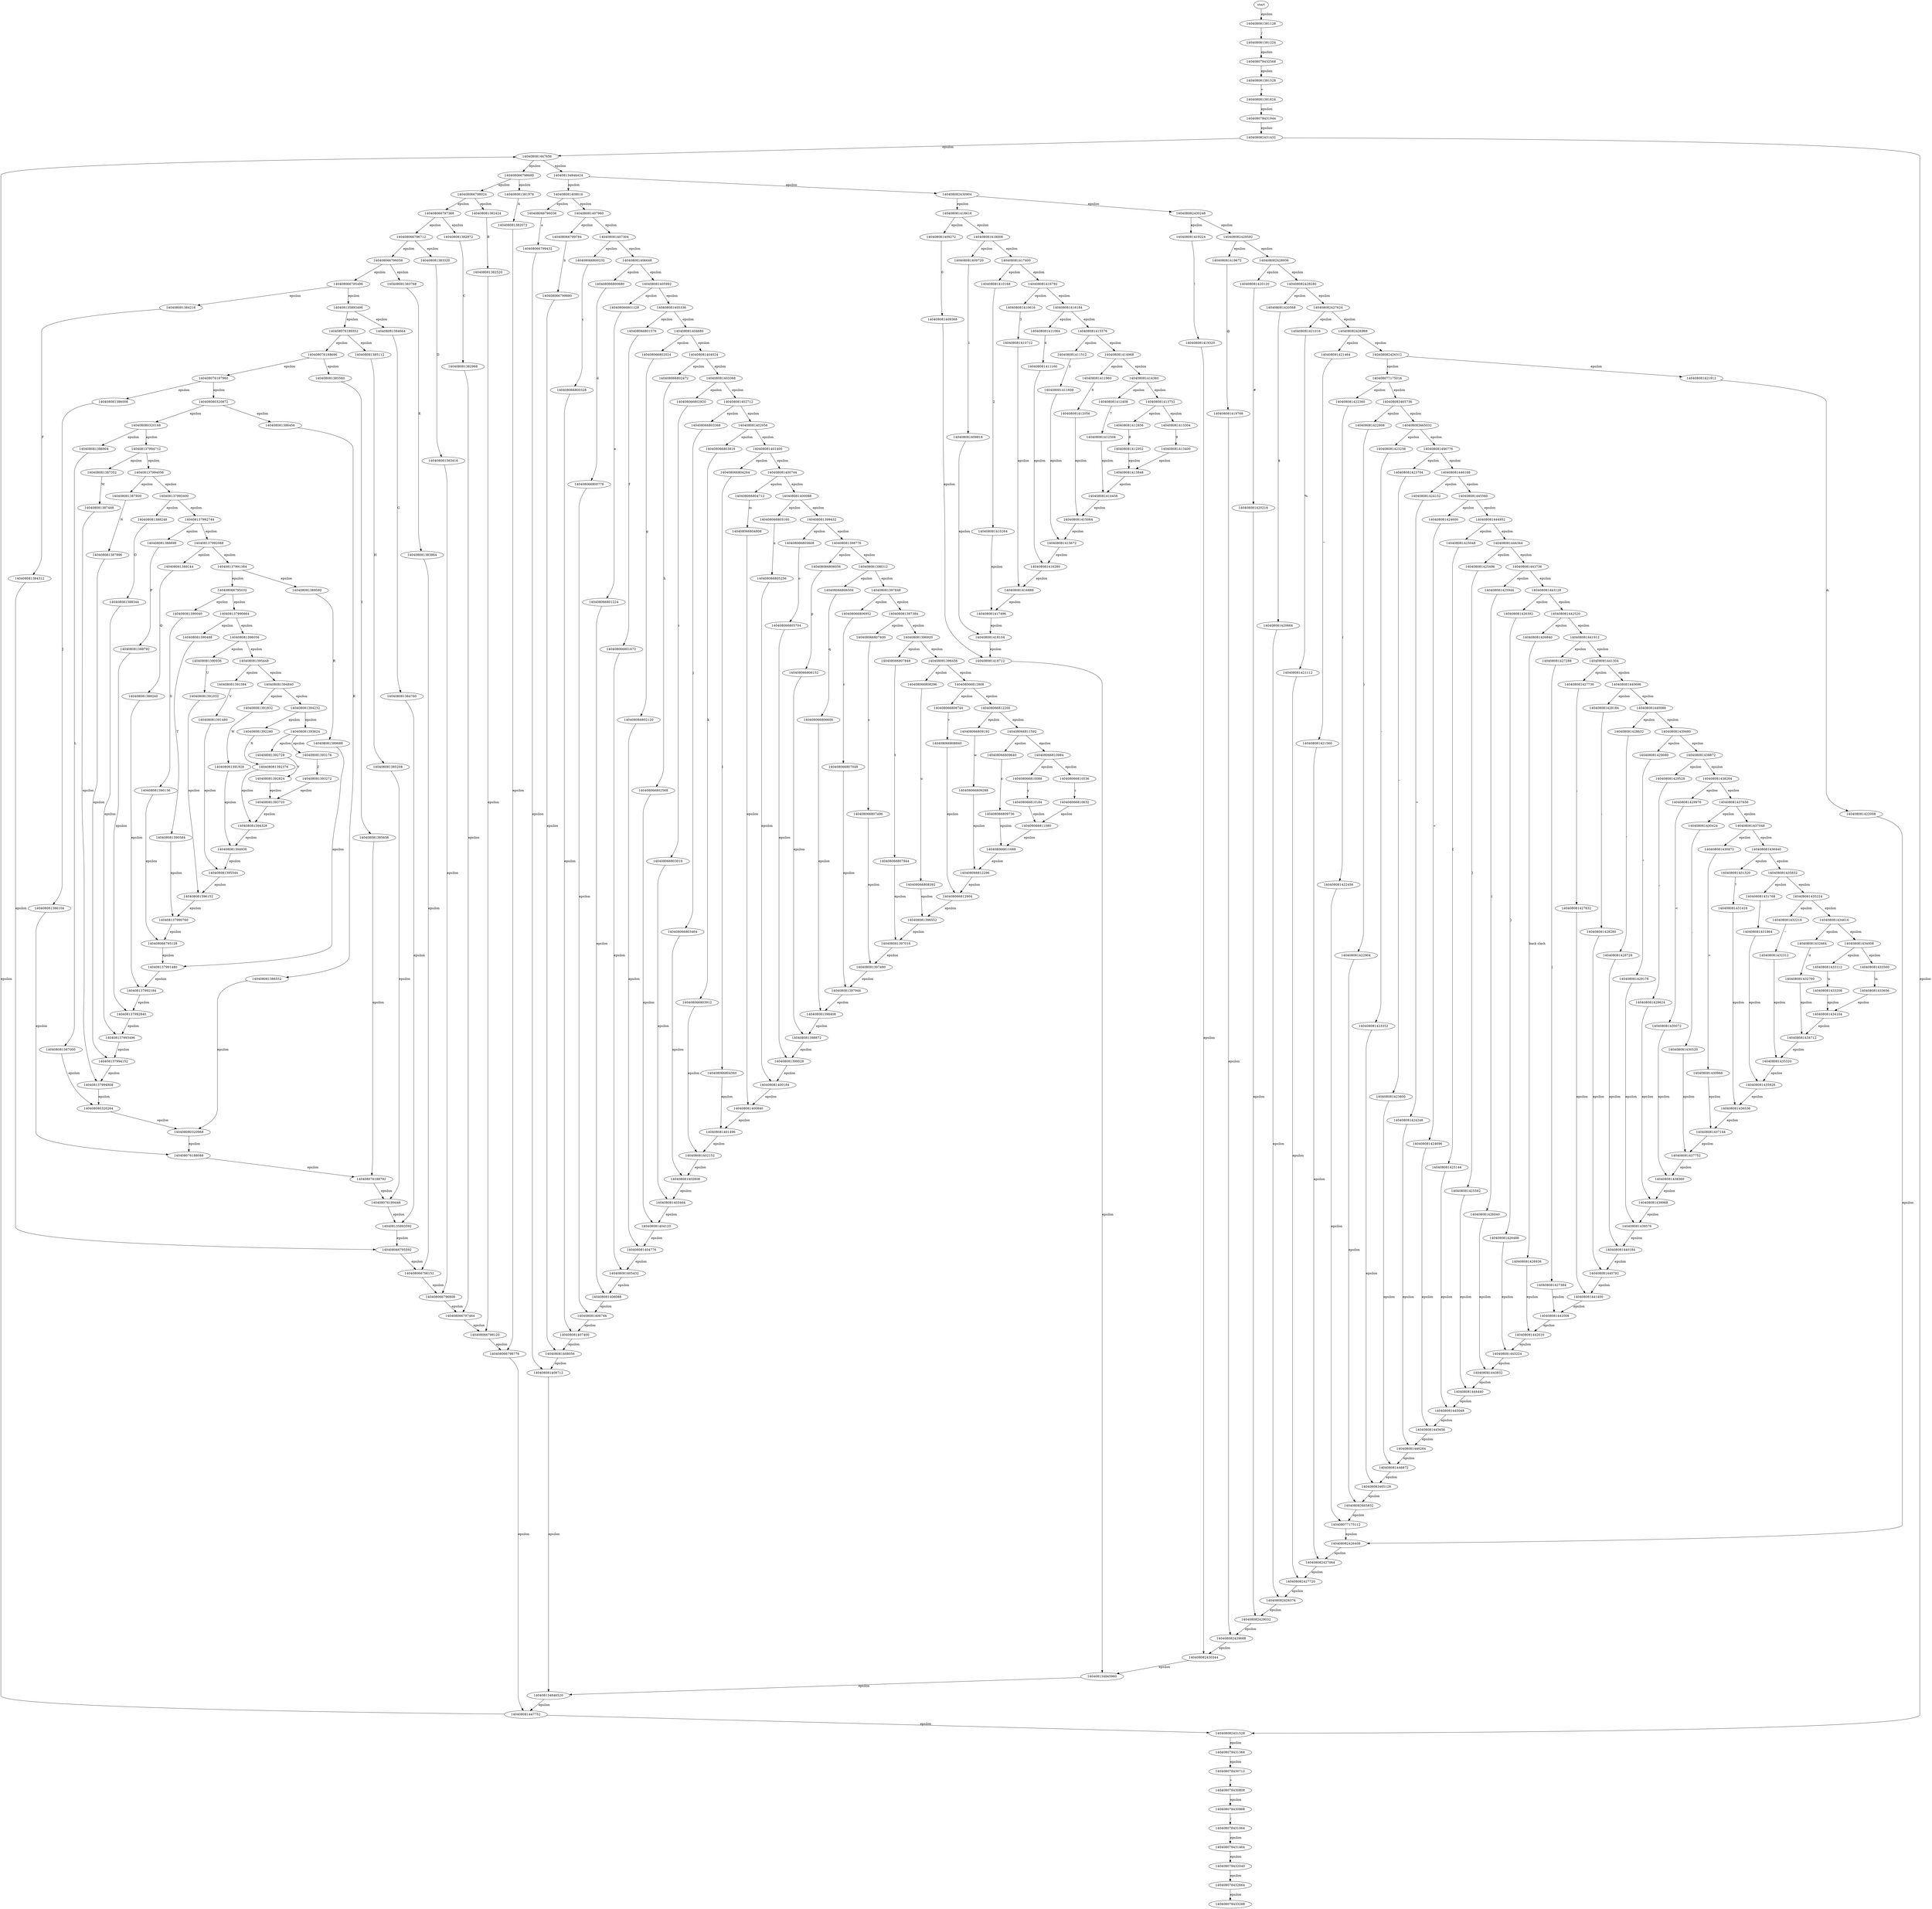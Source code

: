 //	File[/Users/lee/Main/Proj/On_BJTU/Compiler_Projects/LiaLEX/fa.cpp] Line[172]	2022-09-29 19:30
digraph NFA{ 
140408078433192 [label = start] 
140408066795032 -> 140408081390040 [label = "epsilon" ] 
140408066795032 -> 140408137990664 [label = "epsilon" ] 
140408066795128 -> 140408137991480 [label = "epsilon" ] 
140408066795496 -> 140408081384216 [label = "epsilon" ] 
140408066795496 -> 140408135893496 [label = "epsilon" ] 
140408066795592 -> 140408066796152 [label = "epsilon" ] 
140408066796056 -> 140408081383768 [label = "epsilon" ] 
140408066796056 -> 140408066795496 [label = "epsilon" ] 
140408066796152 -> 140408066796808 [label = "epsilon" ] 
140408066796712 -> 140408081383320 [label = "epsilon" ] 
140408066796712 -> 140408066796056 [label = "epsilon" ] 
140408066796808 -> 140408066797464 [label = "epsilon" ] 
140408066797368 -> 140408081382872 [label = "epsilon" ] 
140408066797368 -> 140408066796712 [label = "epsilon" ] 
140408066797464 -> 140408066798120 [label = "epsilon" ] 
140408066798024 -> 140408081382424 [label = "epsilon" ] 
140408066798024 -> 140408066797368 [label = "epsilon" ] 
140408066798120 -> 140408066798776 [label = "epsilon" ] 
140408066798680 -> 140408081381976 [label = "epsilon" ] 
140408066798680 -> 140408066798024 [label = "epsilon" ] 
140408066798776 -> 140408081447752 [label = "epsilon" ] 
140408066799336 -> 140408066799432 [label = "a" ] 
140408066799432 -> 140408081408712 [label = "epsilon" ] 
140408066799784 -> 140408066799880 [label = "b" ] 
140408066799880 -> 140408081408056 [label = "epsilon" ] 
140408066800232 -> 140408066800328 [label = "c" ] 
140408066800328 -> 140408081407400 [label = "epsilon" ] 
140408066800680 -> 140408066800776 [label = "d" ] 
140408066800776 -> 140408081406744 [label = "epsilon" ] 
140408066801128 -> 140408066801224 [label = "e" ] 
140408066801224 -> 140408081406088 [label = "epsilon" ] 
140408066801576 -> 140408066801672 [label = "f" ] 
140408066801672 -> 140408081405432 [label = "epsilon" ] 
140408066802024 -> 140408066802120 [label = "g" ] 
140408066802120 -> 140408081404776 [label = "epsilon" ] 
140408066802472 -> 140408066802568 [label = "h" ] 
140408066802568 -> 140408081404120 [label = "epsilon" ] 
140408066802920 -> 140408066803016 [label = "i" ] 
140408066803016 -> 140408081403464 [label = "epsilon" ] 
140408066803368 -> 140408066803464 [label = "j" ] 
140408066803464 -> 140408081402808 [label = "epsilon" ] 
140408066803816 -> 140408066803912 [label = "k" ] 
140408066803912 -> 140408081402152 [label = "epsilon" ] 
140408066804264 -> 140408066804360 [label = "l" ] 
140408066804360 -> 140408081401496 [label = "epsilon" ] 
140408066804712 -> 140408066804808 [label = "m" ] 
140408066804808 -> 140408081400840 [label = "epsilon" ] 
140408066805160 -> 140408066805256 [label = "n" ] 
140408066805256 -> 140408081400184 [label = "epsilon" ] 
140408066805608 -> 140408066805704 [label = "o" ] 
140408066805704 -> 140408081399528 [label = "epsilon" ] 
140408066806056 -> 140408066806152 [label = "p" ] 
140408066806152 -> 140408081398872 [label = "epsilon" ] 
140408066806504 -> 140408066806600 [label = "q" ] 
140408066806600 -> 140408081398408 [label = "epsilon" ] 
140408066806952 -> 140408066807048 [label = "r" ] 
140408066807048 -> 140408081397944 [label = "epsilon" ] 
140408066807400 -> 140408066807496 [label = "s" ] 
140408066807496 -> 140408081397480 [label = "epsilon" ] 
140408066807848 -> 140408066807944 [label = "t" ] 
140408066807944 -> 140408081397016 [label = "epsilon" ] 
140408066808296 -> 140408066808392 [label = "u" ] 
140408066808392 -> 140408081396552 [label = "epsilon" ] 
140408066808744 -> 140408066808840 [label = "v" ] 
140408066808840 -> 140408066812904 [label = "epsilon" ] 
140408066809192 -> 140408066809288 [label = "w" ] 
140408066809288 -> 140408066812296 [label = "epsilon" ] 
140408066809640 -> 140408066809736 [label = "x" ] 
140408066809736 -> 140408066811688 [label = "epsilon" ] 
140408066810088 -> 140408066810184 [label = "y" ] 
140408066810184 -> 140408066811080 [label = "epsilon" ] 
140408066810536 -> 140408066810632 [label = "z" ] 
140408066810632 -> 140408066811080 [label = "epsilon" ] 
140408066810984 -> 140408066810088 [label = "epsilon" ] 
140408066810984 -> 140408066810536 [label = "epsilon" ] 
140408066811080 -> 140408066811688 [label = "epsilon" ] 
140408066811592 -> 140408066809640 [label = "epsilon" ] 
140408066811592 -> 140408066810984 [label = "epsilon" ] 
140408066811688 -> 140408066812296 [label = "epsilon" ] 
140408066812200 -> 140408066809192 [label = "epsilon" ] 
140408066812200 -> 140408066811592 [label = "epsilon" ] 
140408066812296 -> 140408066812904 [label = "epsilon" ] 
140408066812808 -> 140408066808744 [label = "epsilon" ] 
140408066812808 -> 140408066812200 [label = "epsilon" ] 
140408066812904 -> 140408081396552 [label = "epsilon" ] 
140408076187960 -> 140408081386008 [label = "epsilon" ] 
140408076187960 -> 140408080320872 [label = "epsilon" ] 
140408076188088 -> 140408076188792 [label = "epsilon" ] 
140408076188696 -> 140408081385560 [label = "epsilon" ] 
140408076188696 -> 140408076187960 [label = "epsilon" ] 
140408076188792 -> 140408076189448 [label = "epsilon" ] 
140408076189352 -> 140408081385112 [label = "epsilon" ] 
140408076189352 -> 140408076188696 [label = "epsilon" ] 
140408076189448 -> 140408135893592 [label = "epsilon" ] 
140408077175016 -> 140408081422360 [label = "epsilon" ] 
140408077175016 -> 140408083465736 [label = "epsilon" ] 
140408077175112 -> 140408082426408 [label = "epsilon" ] 
140408078430712 -> 140408078430808 [label = "*" ] 
140408078430808 -> 140408078430968 [label = "epsilon" ] 
140408078430968 -> 140408078431064 [label = "/" ] 
140408078431064 -> 140408078431464 [label = "epsilon" ] 
140408078431368 -> 140408078430712 [label = "epsilon" ] 
140408078431464 -> 140408078432040 [label = "epsilon" ] 
140408078431944 -> 140408082431432 [label = "epsilon" ] 
140408078432040 -> 140408078432664 [label = "epsilon" ] 
140408078432568 -> 140408081381528 [label = "epsilon" ] 
140408078432664 -> 140408078433288 [label = "epsilon" ] 
140408078433192 -> 140408081381128 [label = "epsilon" ] 
140408080320168 -> 140408081386904 [label = "epsilon" ] 
140408080320168 -> 140408137994712 [label = "epsilon" ] 
140408080320264 -> 140408080320968 [label = "epsilon" ] 
140408080320872 -> 140408081386456 [label = "epsilon" ] 
140408080320872 -> 140408080320168 [label = "epsilon" ] 
140408080320968 -> 140408076188088 [label = "epsilon" ] 
140408081381128 -> 140408081381224 [label = "/" ] 
140408081381224 -> 140408078432568 [label = "epsilon" ] 
140408081381528 -> 140408081381624 [label = "*" ] 
140408081381624 -> 140408078431944 [label = "epsilon" ] 
140408081381976 -> 140408081382072 [label = "A" ] 
140408081382072 -> 140408066798776 [label = "epsilon" ] 
140408081382424 -> 140408081382520 [label = "B" ] 
140408081382520 -> 140408066798120 [label = "epsilon" ] 
140408081382872 -> 140408081382968 [label = "C" ] 
140408081382968 -> 140408066797464 [label = "epsilon" ] 
140408081383320 -> 140408081383416 [label = "D" ] 
140408081383416 -> 140408066796808 [label = "epsilon" ] 
140408081383768 -> 140408081383864 [label = "E" ] 
140408081383864 -> 140408066796152 [label = "epsilon" ] 
140408081384216 -> 140408081384312 [label = "F" ] 
140408081384312 -> 140408066795592 [label = "epsilon" ] 
140408081384664 -> 140408081384760 [label = "G" ] 
140408081384760 -> 140408135893592 [label = "epsilon" ] 
140408081385112 -> 140408081385208 [label = "H" ] 
140408081385208 -> 140408076189448 [label = "epsilon" ] 
140408081385560 -> 140408081385656 [label = "I" ] 
140408081385656 -> 140408076188792 [label = "epsilon" ] 
140408081386008 -> 140408081386104 [label = "J" ] 
140408081386104 -> 140408076188088 [label = "epsilon" ] 
140408081386456 -> 140408081386552 [label = "K" ] 
140408081386552 -> 140408080320968 [label = "epsilon" ] 
140408081386904 -> 140408081387000 [label = "L" ] 
140408081387000 -> 140408080320264 [label = "epsilon" ] 
140408081387352 -> 140408081387448 [label = "M" ] 
140408081387448 -> 140408137994808 [label = "epsilon" ] 
140408081387800 -> 140408081387896 [label = "N" ] 
140408081387896 -> 140408137994152 [label = "epsilon" ] 
140408081388248 -> 140408081388344 [label = "O" ] 
140408081388344 -> 140408137993496 [label = "epsilon" ] 
140408081388696 -> 140408081388792 [label = "P" ] 
140408081388792 -> 140408137992840 [label = "epsilon" ] 
140408081389144 -> 140408081389240 [label = "Q" ] 
140408081389240 -> 140408137992184 [label = "epsilon" ] 
140408081389592 -> 140408081389688 [label = "R" ] 
140408081389688 -> 140408137991480 [label = "epsilon" ] 
140408081390040 -> 140408081390136 [label = "S" ] 
140408081390136 -> 140408066795128 [label = "epsilon" ] 
140408081390488 -> 140408081390584 [label = "T" ] 
140408081390584 -> 140408137990760 [label = "epsilon" ] 
140408081390936 -> 140408081391032 [label = "U" ] 
140408081391032 -> 140408081396152 [label = "epsilon" ] 
140408081391384 -> 140408081391480 [label = "V" ] 
140408081391480 -> 140408081395544 [label = "epsilon" ] 
140408081391832 -> 140408081391928 [label = "W" ] 
140408081391928 -> 140408081394936 [label = "epsilon" ] 
140408081392280 -> 140408081392376 [label = "X" ] 
140408081392376 -> 140408081394328 [label = "epsilon" ] 
140408081392728 -> 140408081392824 [label = "Y" ] 
140408081392824 -> 140408081393720 [label = "epsilon" ] 
140408081393176 -> 140408081393272 [label = "Z" ] 
140408081393272 -> 140408081393720 [label = "epsilon" ] 
140408081393624 -> 140408081392728 [label = "epsilon" ] 
140408081393624 -> 140408081393176 [label = "epsilon" ] 
140408081393720 -> 140408081394328 [label = "epsilon" ] 
140408081394232 -> 140408081392280 [label = "epsilon" ] 
140408081394232 -> 140408081393624 [label = "epsilon" ] 
140408081394328 -> 140408081394936 [label = "epsilon" ] 
140408081394840 -> 140408081391832 [label = "epsilon" ] 
140408081394840 -> 140408081394232 [label = "epsilon" ] 
140408081394936 -> 140408081395544 [label = "epsilon" ] 
140408081395448 -> 140408081391384 [label = "epsilon" ] 
140408081395448 -> 140408081394840 [label = "epsilon" ] 
140408081395544 -> 140408081396152 [label = "epsilon" ] 
140408081396056 -> 140408081390936 [label = "epsilon" ] 
140408081396056 -> 140408081395448 [label = "epsilon" ] 
140408081396152 -> 140408137990760 [label = "epsilon" ] 
140408081396456 -> 140408066808296 [label = "epsilon" ] 
140408081396456 -> 140408066812808 [label = "epsilon" ] 
140408081396552 -> 140408081397016 [label = "epsilon" ] 
140408081396920 -> 140408066807848 [label = "epsilon" ] 
140408081396920 -> 140408081396456 [label = "epsilon" ] 
140408081397016 -> 140408081397480 [label = "epsilon" ] 
140408081397384 -> 140408066807400 [label = "epsilon" ] 
140408081397384 -> 140408081396920 [label = "epsilon" ] 
140408081397480 -> 140408081397944 [label = "epsilon" ] 
140408081397848 -> 140408066806952 [label = "epsilon" ] 
140408081397848 -> 140408081397384 [label = "epsilon" ] 
140408081397944 -> 140408081398408 [label = "epsilon" ] 
140408081398312 -> 140408066806504 [label = "epsilon" ] 
140408081398312 -> 140408081397848 [label = "epsilon" ] 
140408081398408 -> 140408081398872 [label = "epsilon" ] 
140408081398776 -> 140408066806056 [label = "epsilon" ] 
140408081398776 -> 140408081398312 [label = "epsilon" ] 
140408081398872 -> 140408081399528 [label = "epsilon" ] 
140408081399432 -> 140408066805608 [label = "epsilon" ] 
140408081399432 -> 140408081398776 [label = "epsilon" ] 
140408081399528 -> 140408081400184 [label = "epsilon" ] 
140408081400088 -> 140408066805160 [label = "epsilon" ] 
140408081400088 -> 140408081399432 [label = "epsilon" ] 
140408081400184 -> 140408081400840 [label = "epsilon" ] 
140408081400744 -> 140408066804712 [label = "epsilon" ] 
140408081400744 -> 140408081400088 [label = "epsilon" ] 
140408081400840 -> 140408081401496 [label = "epsilon" ] 
140408081401400 -> 140408066804264 [label = "epsilon" ] 
140408081401400 -> 140408081400744 [label = "epsilon" ] 
140408081401496 -> 140408081402152 [label = "epsilon" ] 
140408081402056 -> 140408066803816 [label = "epsilon" ] 
140408081402056 -> 140408081401400 [label = "epsilon" ] 
140408081402152 -> 140408081402808 [label = "epsilon" ] 
140408081402712 -> 140408066803368 [label = "epsilon" ] 
140408081402712 -> 140408081402056 [label = "epsilon" ] 
140408081402808 -> 140408081403464 [label = "epsilon" ] 
140408081403368 -> 140408066802920 [label = "epsilon" ] 
140408081403368 -> 140408081402712 [label = "epsilon" ] 
140408081403464 -> 140408081404120 [label = "epsilon" ] 
140408081404024 -> 140408066802472 [label = "epsilon" ] 
140408081404024 -> 140408081403368 [label = "epsilon" ] 
140408081404120 -> 140408081404776 [label = "epsilon" ] 
140408081404680 -> 140408066802024 [label = "epsilon" ] 
140408081404680 -> 140408081404024 [label = "epsilon" ] 
140408081404776 -> 140408081405432 [label = "epsilon" ] 
140408081405336 -> 140408066801576 [label = "epsilon" ] 
140408081405336 -> 140408081404680 [label = "epsilon" ] 
140408081405432 -> 140408081406088 [label = "epsilon" ] 
140408081405992 -> 140408066801128 [label = "epsilon" ] 
140408081405992 -> 140408081405336 [label = "epsilon" ] 
140408081406088 -> 140408081406744 [label = "epsilon" ] 
140408081406648 -> 140408066800680 [label = "epsilon" ] 
140408081406648 -> 140408081405992 [label = "epsilon" ] 
140408081406744 -> 140408081407400 [label = "epsilon" ] 
140408081407304 -> 140408066800232 [label = "epsilon" ] 
140408081407304 -> 140408081406648 [label = "epsilon" ] 
140408081407400 -> 140408081408056 [label = "epsilon" ] 
140408081407960 -> 140408066799784 [label = "epsilon" ] 
140408081407960 -> 140408081407304 [label = "epsilon" ] 
140408081408056 -> 140408081408712 [label = "epsilon" ] 
140408081408616 -> 140408066799336 [label = "epsilon" ] 
140408081408616 -> 140408081407960 [label = "epsilon" ] 
140408081408712 -> 140408134846520 [label = "epsilon" ] 
140408081409272 -> 140408081409368 [label = "0" ] 
140408081409368 -> 140408081418712 [label = "epsilon" ] 
140408081409720 -> 140408081409816 [label = "1" ] 
140408081409816 -> 140408081418104 [label = "epsilon" ] 
140408081410168 -> 140408081410264 [label = "2" ] 
140408081410264 -> 140408081417496 [label = "epsilon" ] 
140408081410616 -> 140408081410712 [label = "3" ] 
140408081410712 -> 140408081416888 [label = "epsilon" ] 
140408081411064 -> 140408081411160 [label = "4" ] 
140408081411160 -> 140408081416280 [label = "epsilon" ] 
140408081411512 -> 140408081411608 [label = "5" ] 
140408081411608 -> 140408081415672 [label = "epsilon" ] 
140408081411960 -> 140408081412056 [label = "6" ] 
140408081412056 -> 140408081415064 [label = "epsilon" ] 
140408081412408 -> 140408081412504 [label = "7" ] 
140408081412504 -> 140408081414456 [label = "epsilon" ] 
140408081412856 -> 140408081412952 [label = "8" ] 
140408081412952 -> 140408081413848 [label = "epsilon" ] 
140408081413304 -> 140408081413400 [label = "9" ] 
140408081413400 -> 140408081413848 [label = "epsilon" ] 
140408081413752 -> 140408081412856 [label = "epsilon" ] 
140408081413752 -> 140408081413304 [label = "epsilon" ] 
140408081413848 -> 140408081414456 [label = "epsilon" ] 
140408081414360 -> 140408081412408 [label = "epsilon" ] 
140408081414360 -> 140408081413752 [label = "epsilon" ] 
140408081414456 -> 140408081415064 [label = "epsilon" ] 
140408081414968 -> 140408081411960 [label = "epsilon" ] 
140408081414968 -> 140408081414360 [label = "epsilon" ] 
140408081415064 -> 140408081415672 [label = "epsilon" ] 
140408081415576 -> 140408081411512 [label = "epsilon" ] 
140408081415576 -> 140408081414968 [label = "epsilon" ] 
140408081415672 -> 140408081416280 [label = "epsilon" ] 
140408081416184 -> 140408081411064 [label = "epsilon" ] 
140408081416184 -> 140408081415576 [label = "epsilon" ] 
140408081416280 -> 140408081416888 [label = "epsilon" ] 
140408081416792 -> 140408081410616 [label = "epsilon" ] 
140408081416792 -> 140408081416184 [label = "epsilon" ] 
140408081416888 -> 140408081417496 [label = "epsilon" ] 
140408081417400 -> 140408081410168 [label = "epsilon" ] 
140408081417400 -> 140408081416792 [label = "epsilon" ] 
140408081417496 -> 140408081418104 [label = "epsilon" ] 
140408081418008 -> 140408081409720 [label = "epsilon" ] 
140408081418008 -> 140408081417400 [label = "epsilon" ] 
140408081418104 -> 140408081418712 [label = "epsilon" ] 
140408081418616 -> 140408081409272 [label = "epsilon" ] 
140408081418616 -> 140408081418008 [label = "epsilon" ] 
140408081418712 -> 140408134845960 [label = "epsilon" ] 
140408081419224 -> 140408081419320 [label = "!" ] 
140408081419320 -> 140408082430344 [label = "epsilon" ] 
140408081419672 -> 140408081419768 [label = "@" ] 
140408081419768 -> 140408082429688 [label = "epsilon" ] 
140408081420120 -> 140408081420216 [label = "#" ] 
140408081420216 -> 140408082429032 [label = "epsilon" ] 
140408081420568 -> 140408081420664 [label = "$" ] 
140408081420664 -> 140408082428376 [label = "epsilon" ] 
140408081421016 -> 140408081421112 [label = "%" ] 
140408081421112 -> 140408082427720 [label = "epsilon" ] 
140408081421464 -> 140408081421560 [label = "^" ] 
140408081421560 -> 140408082427064 [label = "epsilon" ] 
140408081421912 -> 140408081422008 [label = "&" ] 
140408081422008 -> 140408082426408 [label = "epsilon" ] 
140408081422360 -> 140408081422456 [label = "(" ] 
140408081422456 -> 140408077175112 [label = "epsilon" ] 
140408081422808 -> 140408081422904 [label = ")" ] 
140408081422904 -> 140408083465832 [label = "epsilon" ] 
140408081423256 -> 140408081423352 [label = "-" ] 
140408081423352 -> 140408083465128 [label = "epsilon" ] 
140408081423704 -> 140408081423800 [label = "_" ] 
140408081423800 -> 140408081446872 [label = "epsilon" ] 
140408081424152 -> 140408081424248 [label = "=" ] 
140408081424248 -> 140408081446264 [label = "epsilon" ] 
140408081424600 -> 140408081424696 [label = "+" ] 
140408081424696 -> 140408081445656 [label = "epsilon" ] 
140408081425048 -> 140408081425144 [label = "[" ] 
140408081425144 -> 140408081445048 [label = "epsilon" ] 
140408081425496 -> 140408081425592 [label = "]" ] 
140408081425592 -> 140408081444440 [label = "epsilon" ] 
140408081425944 -> 140408081426040 [label = "{" ] 
140408081426040 -> 140408081443832 [label = "epsilon" ] 
140408081426392 -> 140408081426488 [label = "}" ] 
140408081426488 -> 140408081443224 [label = "epsilon" ] 
140408081426840 -> 140408081426936 [label = "back slash" ] 
140408081426936 -> 140408081442616 [label = "epsilon" ] 
140408081427288 -> 140408081427384 [label = "|" ] 
140408081427384 -> 140408081442008 [label = "epsilon" ] 
140408081427736 -> 140408081427832 [label = ";" ] 
140408081427832 -> 140408081441400 [label = "epsilon" ] 
140408081428184 -> 140408081428280 [label = ":" ] 
140408081428280 -> 140408081440792 [label = "epsilon" ] 
140408081428632 -> 140408081428728 [label = "'" ] 
140408081428728 -> 140408081440184 [label = "epsilon" ] 
140408081429080 -> 140408081429176 [label = "\"" ] 
140408081429176 -> 140408081439576 [label = "epsilon" ] 
140408081429528 -> 140408081429624 [label = "," ] 
140408081429624 -> 140408081438968 [label = "epsilon" ] 
140408081429976 -> 140408081430072 [label = "<" ] 
140408081430072 -> 140408081438360 [label = "epsilon" ] 
140408081430424 -> 140408081430520 [label = "." ] 
140408081430520 -> 140408081437752 [label = "epsilon" ] 
140408081430872 -> 140408081430968 [label = ">" ] 
140408081430968 -> 140408081437144 [label = "epsilon" ] 
140408081431320 -> 140408081431416 [label = "?" ] 
140408081431416 -> 140408081436536 [label = "epsilon" ] 
140408081431768 -> 140408081431864 [label = "`" ] 
140408081431864 -> 140408081435928 [label = "epsilon" ] 
140408081432216 -> 140408081432312 [label = "~" ] 
140408081432312 -> 140408081435320 [label = "epsilon" ] 
140408081432664 -> 140408081432760 [label = "\\t" ] 
140408081432760 -> 140408081434712 [label = "epsilon" ] 
140408081433112 -> 140408081433208 [label = "\\s" ] 
140408081433208 -> 140408081434104 [label = "epsilon" ] 
140408081433560 -> 140408081433656 [label = "\\n" ] 
140408081433656 -> 140408081434104 [label = "epsilon" ] 
140408081434008 -> 140408081433112 [label = "epsilon" ] 
140408081434008 -> 140408081433560 [label = "epsilon" ] 
140408081434104 -> 140408081434712 [label = "epsilon" ] 
140408081434616 -> 140408081432664 [label = "epsilon" ] 
140408081434616 -> 140408081434008 [label = "epsilon" ] 
140408081434712 -> 140408081435320 [label = "epsilon" ] 
140408081435224 -> 140408081432216 [label = "epsilon" ] 
140408081435224 -> 140408081434616 [label = "epsilon" ] 
140408081435320 -> 140408081435928 [label = "epsilon" ] 
140408081435832 -> 140408081431768 [label = "epsilon" ] 
140408081435832 -> 140408081435224 [label = "epsilon" ] 
140408081435928 -> 140408081436536 [label = "epsilon" ] 
140408081436440 -> 140408081431320 [label = "epsilon" ] 
140408081436440 -> 140408081435832 [label = "epsilon" ] 
140408081436536 -> 140408081437144 [label = "epsilon" ] 
140408081437048 -> 140408081430872 [label = "epsilon" ] 
140408081437048 -> 140408081436440 [label = "epsilon" ] 
140408081437144 -> 140408081437752 [label = "epsilon" ] 
140408081437656 -> 140408081430424 [label = "epsilon" ] 
140408081437656 -> 140408081437048 [label = "epsilon" ] 
140408081437752 -> 140408081438360 [label = "epsilon" ] 
140408081438264 -> 140408081429976 [label = "epsilon" ] 
140408081438264 -> 140408081437656 [label = "epsilon" ] 
140408081438360 -> 140408081438968 [label = "epsilon" ] 
140408081438872 -> 140408081429528 [label = "epsilon" ] 
140408081438872 -> 140408081438264 [label = "epsilon" ] 
140408081438968 -> 140408081439576 [label = "epsilon" ] 
140408081439480 -> 140408081429080 [label = "epsilon" ] 
140408081439480 -> 140408081438872 [label = "epsilon" ] 
140408081439576 -> 140408081440184 [label = "epsilon" ] 
140408081440088 -> 140408081428632 [label = "epsilon" ] 
140408081440088 -> 140408081439480 [label = "epsilon" ] 
140408081440184 -> 140408081440792 [label = "epsilon" ] 
140408081440696 -> 140408081428184 [label = "epsilon" ] 
140408081440696 -> 140408081440088 [label = "epsilon" ] 
140408081440792 -> 140408081441400 [label = "epsilon" ] 
140408081441304 -> 140408081427736 [label = "epsilon" ] 
140408081441304 -> 140408081440696 [label = "epsilon" ] 
140408081441400 -> 140408081442008 [label = "epsilon" ] 
140408081441912 -> 140408081427288 [label = "epsilon" ] 
140408081441912 -> 140408081441304 [label = "epsilon" ] 
140408081442008 -> 140408081442616 [label = "epsilon" ] 
140408081442520 -> 140408081426840 [label = "epsilon" ] 
140408081442520 -> 140408081441912 [label = "epsilon" ] 
140408081442616 -> 140408081443224 [label = "epsilon" ] 
140408081443128 -> 140408081426392 [label = "epsilon" ] 
140408081443128 -> 140408081442520 [label = "epsilon" ] 
140408081443224 -> 140408081443832 [label = "epsilon" ] 
140408081443736 -> 140408081425944 [label = "epsilon" ] 
140408081443736 -> 140408081443128 [label = "epsilon" ] 
140408081443832 -> 140408081444440 [label = "epsilon" ] 
140408081444344 -> 140408081425496 [label = "epsilon" ] 
140408081444344 -> 140408081443736 [label = "epsilon" ] 
140408081444440 -> 140408081445048 [label = "epsilon" ] 
140408081444952 -> 140408081425048 [label = "epsilon" ] 
140408081444952 -> 140408081444344 [label = "epsilon" ] 
140408081445048 -> 140408081445656 [label = "epsilon" ] 
140408081445560 -> 140408081424600 [label = "epsilon" ] 
140408081445560 -> 140408081444952 [label = "epsilon" ] 
140408081445656 -> 140408081446264 [label = "epsilon" ] 
140408081446168 -> 140408081424152 [label = "epsilon" ] 
140408081446168 -> 140408081445560 [label = "epsilon" ] 
140408081446264 -> 140408081446872 [label = "epsilon" ] 
140408081446776 -> 140408081423704 [label = "epsilon" ] 
140408081446776 -> 140408081446168 [label = "epsilon" ] 
140408081446872 -> 140408083465128 [label = "epsilon" ] 
140408081447656 -> 140408066798680 [label = "epsilon" ] 
140408081447656 -> 140408134846424 [label = "epsilon" ] 
140408081447752 -> 140408081447656 [label = "epsilon" ] 
140408081447752 -> 140408082431528 [label = "epsilon" ] 
140408082426312 -> 140408081421912 [label = "epsilon" ] 
140408082426312 -> 140408077175016 [label = "epsilon" ] 
140408082426408 -> 140408082427064 [label = "epsilon" ] 
140408082426968 -> 140408081421464 [label = "epsilon" ] 
140408082426968 -> 140408082426312 [label = "epsilon" ] 
140408082427064 -> 140408082427720 [label = "epsilon" ] 
140408082427624 -> 140408081421016 [label = "epsilon" ] 
140408082427624 -> 140408082426968 [label = "epsilon" ] 
140408082427720 -> 140408082428376 [label = "epsilon" ] 
140408082428280 -> 140408081420568 [label = "epsilon" ] 
140408082428280 -> 140408082427624 [label = "epsilon" ] 
140408082428376 -> 140408082429032 [label = "epsilon" ] 
140408082428936 -> 140408081420120 [label = "epsilon" ] 
140408082428936 -> 140408082428280 [label = "epsilon" ] 
140408082429032 -> 140408082429688 [label = "epsilon" ] 
140408082429592 -> 140408081419672 [label = "epsilon" ] 
140408082429592 -> 140408082428936 [label = "epsilon" ] 
140408082429688 -> 140408082430344 [label = "epsilon" ] 
140408082430248 -> 140408081419224 [label = "epsilon" ] 
140408082430248 -> 140408082429592 [label = "epsilon" ] 
140408082430344 -> 140408134845960 [label = "epsilon" ] 
140408082430904 -> 140408081418616 [label = "epsilon" ] 
140408082430904 -> 140408082430248 [label = "epsilon" ] 
140408082431432 -> 140408081447656 [label = "epsilon" ] 
140408082431432 -> 140408082431528 [label = "epsilon" ] 
140408082431528 -> 140408078431368 [label = "epsilon" ] 
140408083465032 -> 140408081423256 [label = "epsilon" ] 
140408083465032 -> 140408081446776 [label = "epsilon" ] 
140408083465128 -> 140408083465832 [label = "epsilon" ] 
140408083465736 -> 140408081422808 [label = "epsilon" ] 
140408083465736 -> 140408083465032 [label = "epsilon" ] 
140408083465832 -> 140408077175112 [label = "epsilon" ] 
140408134845960 -> 140408134846520 [label = "epsilon" ] 
140408134846424 -> 140408081408616 [label = "epsilon" ] 
140408134846424 -> 140408082430904 [label = "epsilon" ] 
140408134846520 -> 140408081447752 [label = "epsilon" ] 
140408135893496 -> 140408081384664 [label = "epsilon" ] 
140408135893496 -> 140408076189352 [label = "epsilon" ] 
140408135893592 -> 140408066795592 [label = "epsilon" ] 
140408137990664 -> 140408081390488 [label = "epsilon" ] 
140408137990664 -> 140408081396056 [label = "epsilon" ] 
140408137990760 -> 140408066795128 [label = "epsilon" ] 
140408137991384 -> 140408081389592 [label = "epsilon" ] 
140408137991384 -> 140408066795032 [label = "epsilon" ] 
140408137991480 -> 140408137992184 [label = "epsilon" ] 
140408137992088 -> 140408081389144 [label = "epsilon" ] 
140408137992088 -> 140408137991384 [label = "epsilon" ] 
140408137992184 -> 140408137992840 [label = "epsilon" ] 
140408137992744 -> 140408081388696 [label = "epsilon" ] 
140408137992744 -> 140408137992088 [label = "epsilon" ] 
140408137992840 -> 140408137993496 [label = "epsilon" ] 
140408137993400 -> 140408081388248 [label = "epsilon" ] 
140408137993400 -> 140408137992744 [label = "epsilon" ] 
140408137993496 -> 140408137994152 [label = "epsilon" ] 
140408137994056 -> 140408081387800 [label = "epsilon" ] 
140408137994056 -> 140408137993400 [label = "epsilon" ] 
140408137994152 -> 140408137994808 [label = "epsilon" ] 
140408137994712 -> 140408081387352 [label = "epsilon" ] 
140408137994712 -> 140408137994056 [label = "epsilon" ] 
140408137994808 -> 140408080320264 [label = "epsilon" ] 
} 
